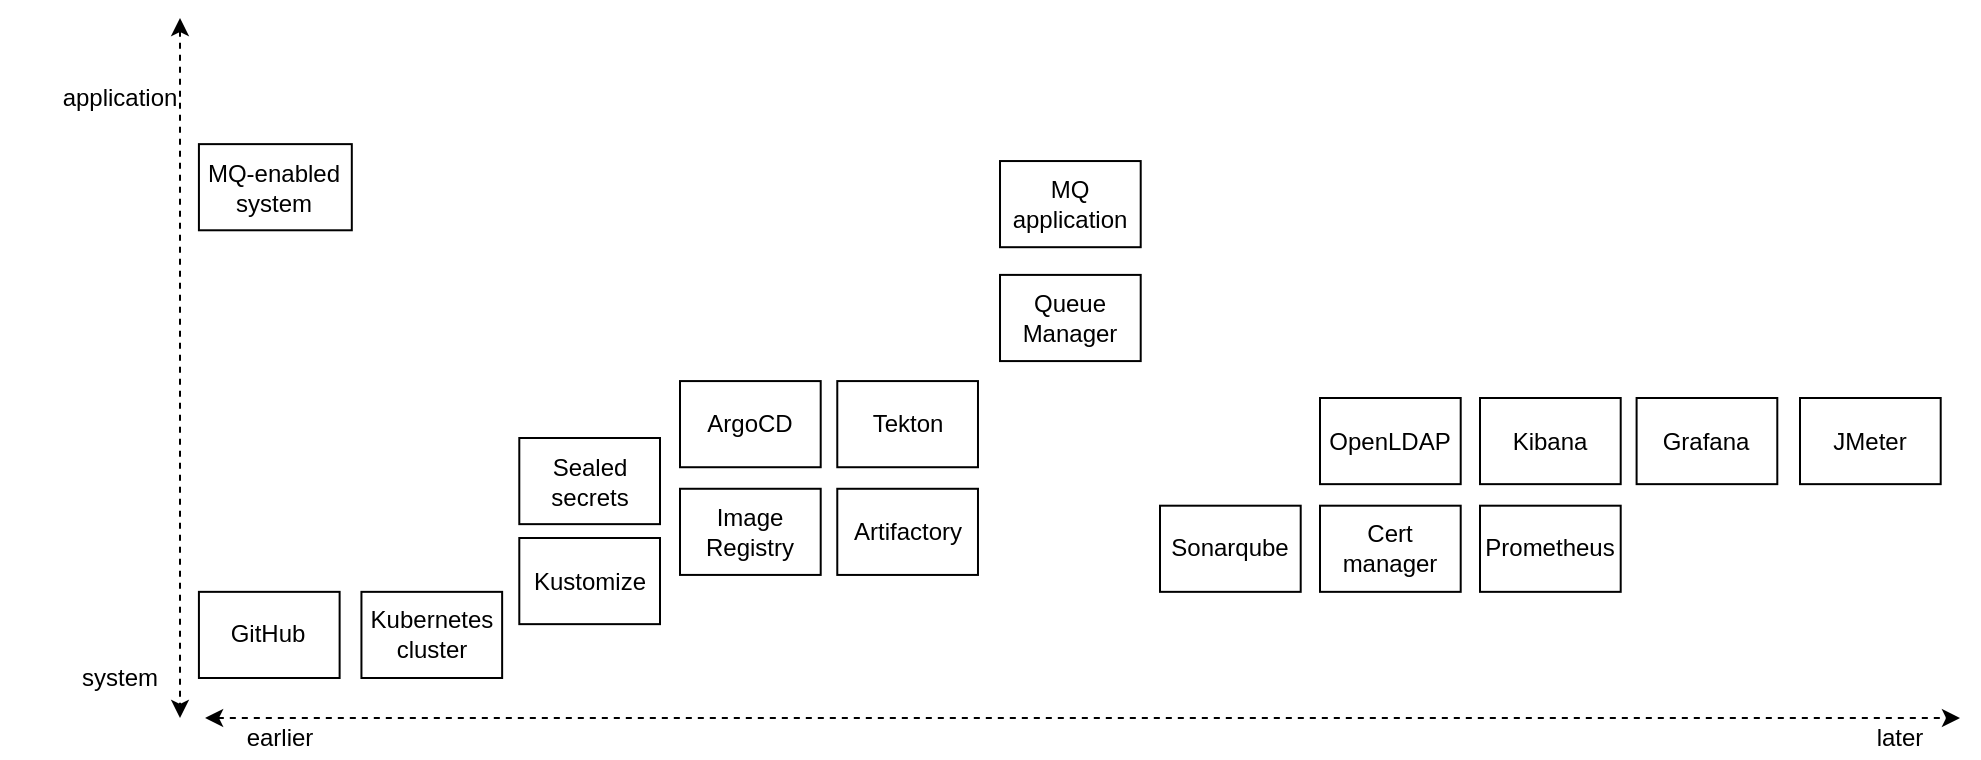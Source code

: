<mxfile version="15.7.3" type="device"><diagram id="WrAKegnvr59TWmp7tZJC" name="Components"><mxGraphModel dx="1426" dy="905" grid="1" gridSize="10" guides="1" tooltips="1" connect="1" arrows="1" fold="1" page="1" pageScale="1" pageWidth="827" pageHeight="1169" math="0" shadow="0"><root><mxCell id="M20lKwtwfxSCPIRD7Wn6-0"/><mxCell id="M20lKwtwfxSCPIRD7Wn6-1" parent="M20lKwtwfxSCPIRD7Wn6-0"/><mxCell id="11" value="earlier" style="text;html=1;strokeColor=none;fillColor=none;align=center;verticalAlign=middle;whiteSpace=wrap;rounded=0;" parent="M20lKwtwfxSCPIRD7Wn6-1" vertex="1"><mxGeometry x="140" y="590" width="120" height="20" as="geometry"/></mxCell><mxCell id="Sm03O6JLB9FEb_dfjUfS-13" value="" style="endArrow=classic;html=1;dashed=1;startArrow=classic;startFill=1;" parent="M20lKwtwfxSCPIRD7Wn6-1" edge="1"><mxGeometry width="50" height="50" relative="1" as="geometry"><mxPoint x="162.54" y="590" as="sourcePoint"/><mxPoint x="1040" y="590" as="targetPoint"/></mxGeometry></mxCell><mxCell id="Sm03O6JLB9FEb_dfjUfS-14" value="later" style="text;html=1;strokeColor=none;fillColor=none;align=center;verticalAlign=middle;whiteSpace=wrap;rounded=0;" parent="M20lKwtwfxSCPIRD7Wn6-1" vertex="1"><mxGeometry x="990.35" y="590" width="40" height="20" as="geometry"/></mxCell><mxCell id="Sm03O6JLB9FEb_dfjUfS-15" value="" style="endArrow=classic;html=1;dashed=1;startArrow=classic;startFill=1;" parent="M20lKwtwfxSCPIRD7Wn6-1" edge="1"><mxGeometry width="50" height="50" relative="1" as="geometry"><mxPoint x="150" y="240" as="sourcePoint"/><mxPoint x="150" y="590" as="targetPoint"/></mxGeometry></mxCell><mxCell id="Sm03O6JLB9FEb_dfjUfS-16" value="application" style="text;html=1;strokeColor=none;fillColor=none;align=center;verticalAlign=middle;whiteSpace=wrap;rounded=0;" parent="M20lKwtwfxSCPIRD7Wn6-1" vertex="1"><mxGeometry x="60" y="270" width="120" height="20" as="geometry"/></mxCell><mxCell id="Sm03O6JLB9FEb_dfjUfS-17" value="system" style="text;html=1;strokeColor=none;fillColor=none;align=center;verticalAlign=middle;whiteSpace=wrap;rounded=0;" parent="M20lKwtwfxSCPIRD7Wn6-1" vertex="1"><mxGeometry x="60" y="560" width="120" height="20" as="geometry"/></mxCell><mxCell id="AKMGsks2FM1yEFYW1oIO-1" value="MQ application" style="rounded=0;whiteSpace=wrap;html=1;" parent="M20lKwtwfxSCPIRD7Wn6-1" vertex="1"><mxGeometry x="560.004" y="311.526" width="70.352" height="43.077" as="geometry"/></mxCell><mxCell id="AKMGsks2FM1yEFYW1oIO-10" value="MQ-enabled system" style="rounded=0;whiteSpace=wrap;html=1;" parent="M20lKwtwfxSCPIRD7Wn6-1" vertex="1"><mxGeometry x="159.46" y="303.066" width="76.446" height="43.077" as="geometry"/></mxCell><mxCell id="AKMGsks2FM1yEFYW1oIO-2" value="Queue Manager" style="rounded=0;whiteSpace=wrap;html=1;" parent="M20lKwtwfxSCPIRD7Wn6-1" vertex="1"><mxGeometry x="560.004" y="368.452" width="70.352" height="43.088" as="geometry"/></mxCell><mxCell id="AKMGsks2FM1yEFYW1oIO-4" value="GitHub" style="rounded=0;whiteSpace=wrap;html=1;" parent="M20lKwtwfxSCPIRD7Wn6-1" vertex="1"><mxGeometry x="159.46" y="526.923" width="70.352" height="43.077" as="geometry"/></mxCell><mxCell id="AKMGsks2FM1yEFYW1oIO-5" value="Tekton" style="rounded=0;whiteSpace=wrap;html=1;" parent="M20lKwtwfxSCPIRD7Wn6-1" vertex="1"><mxGeometry x="478.639" y="421.538" width="70.352" height="43.077" as="geometry"/></mxCell><mxCell id="0" value="Kubernetes cluster" style="rounded=0;whiteSpace=wrap;html=1;" parent="M20lKwtwfxSCPIRD7Wn6-1" vertex="1"><mxGeometry x="240.721" y="526.923" width="70.352" height="43.077" as="geometry"/></mxCell><mxCell id="4" value="ArgoCD" style="rounded=0;whiteSpace=wrap;html=1;" parent="M20lKwtwfxSCPIRD7Wn6-1" vertex="1"><mxGeometry x="400.0" y="421.538" width="70.352" height="43.077" as="geometry"/></mxCell><mxCell id="13" value="Image Registry" style="rounded=0;whiteSpace=wrap;html=1;" parent="M20lKwtwfxSCPIRD7Wn6-1" vertex="1"><mxGeometry x="400.0" y="475.385" width="70.352" height="43.077" as="geometry"/></mxCell><mxCell id="RW7aNJMEmf4bD_QVNqs1-13" value="Prometheus" style="rounded=0;whiteSpace=wrap;html=1;" parent="M20lKwtwfxSCPIRD7Wn6-1" vertex="1"><mxGeometry x="799.999" y="483.848" width="70.352" height="43.077" as="geometry"/></mxCell><mxCell id="RW7aNJMEmf4bD_QVNqs1-14" value="Kibana" style="rounded=0;whiteSpace=wrap;html=1;" parent="M20lKwtwfxSCPIRD7Wn6-1" vertex="1"><mxGeometry x="799.999" y="429.998" width="70.352" height="43.077" as="geometry"/></mxCell><mxCell id="RW7aNJMEmf4bD_QVNqs1-15" value="Grafana" style="rounded=0;whiteSpace=wrap;html=1;" parent="M20lKwtwfxSCPIRD7Wn6-1" vertex="1"><mxGeometry x="878.299" y="429.998" width="70.352" height="43.077" as="geometry"/></mxCell><mxCell id="RW7aNJMEmf4bD_QVNqs1-16" value="Sonarqube" style="rounded=0;whiteSpace=wrap;html=1;" parent="M20lKwtwfxSCPIRD7Wn6-1" vertex="1"><mxGeometry x="639.999" y="483.848" width="70.352" height="43.077" as="geometry"/></mxCell><mxCell id="RW7aNJMEmf4bD_QVNqs1-17" value="Artifactory" style="rounded=0;whiteSpace=wrap;html=1;" parent="M20lKwtwfxSCPIRD7Wn6-1" vertex="1"><mxGeometry x="478.639" y="475.388" width="70.352" height="43.077" as="geometry"/></mxCell><mxCell id="RW7aNJMEmf4bD_QVNqs1-18" value="Cert manager" style="rounded=0;whiteSpace=wrap;html=1;" parent="M20lKwtwfxSCPIRD7Wn6-1" vertex="1"><mxGeometry x="719.999" y="483.848" width="70.352" height="43.077" as="geometry"/></mxCell><mxCell id="RW7aNJMEmf4bD_QVNqs1-19" value="OpenLDAP" style="rounded=0;whiteSpace=wrap;html=1;" parent="M20lKwtwfxSCPIRD7Wn6-1" vertex="1"><mxGeometry x="719.999" y="429.998" width="70.352" height="43.077" as="geometry"/></mxCell><mxCell id="RW7aNJMEmf4bD_QVNqs1-20" value="Sealed secrets" style="rounded=0;whiteSpace=wrap;html=1;" parent="M20lKwtwfxSCPIRD7Wn6-1" vertex="1"><mxGeometry x="319.649" y="449.998" width="70.352" height="43.077" as="geometry"/></mxCell><mxCell id="RW7aNJMEmf4bD_QVNqs1-21" value="JMeter" style="rounded=0;whiteSpace=wrap;html=1;" parent="M20lKwtwfxSCPIRD7Wn6-1" vertex="1"><mxGeometry x="959.999" y="429.998" width="70.352" height="43.077" as="geometry"/></mxCell><mxCell id="RW7aNJMEmf4bD_QVNqs1-23" value="Kustomize" style="rounded=0;whiteSpace=wrap;html=1;" parent="M20lKwtwfxSCPIRD7Wn6-1" vertex="1"><mxGeometry x="319.65" y="499.998" width="70.352" height="43.077" as="geometry"/></mxCell></root></mxGraphModel></diagram></mxfile>